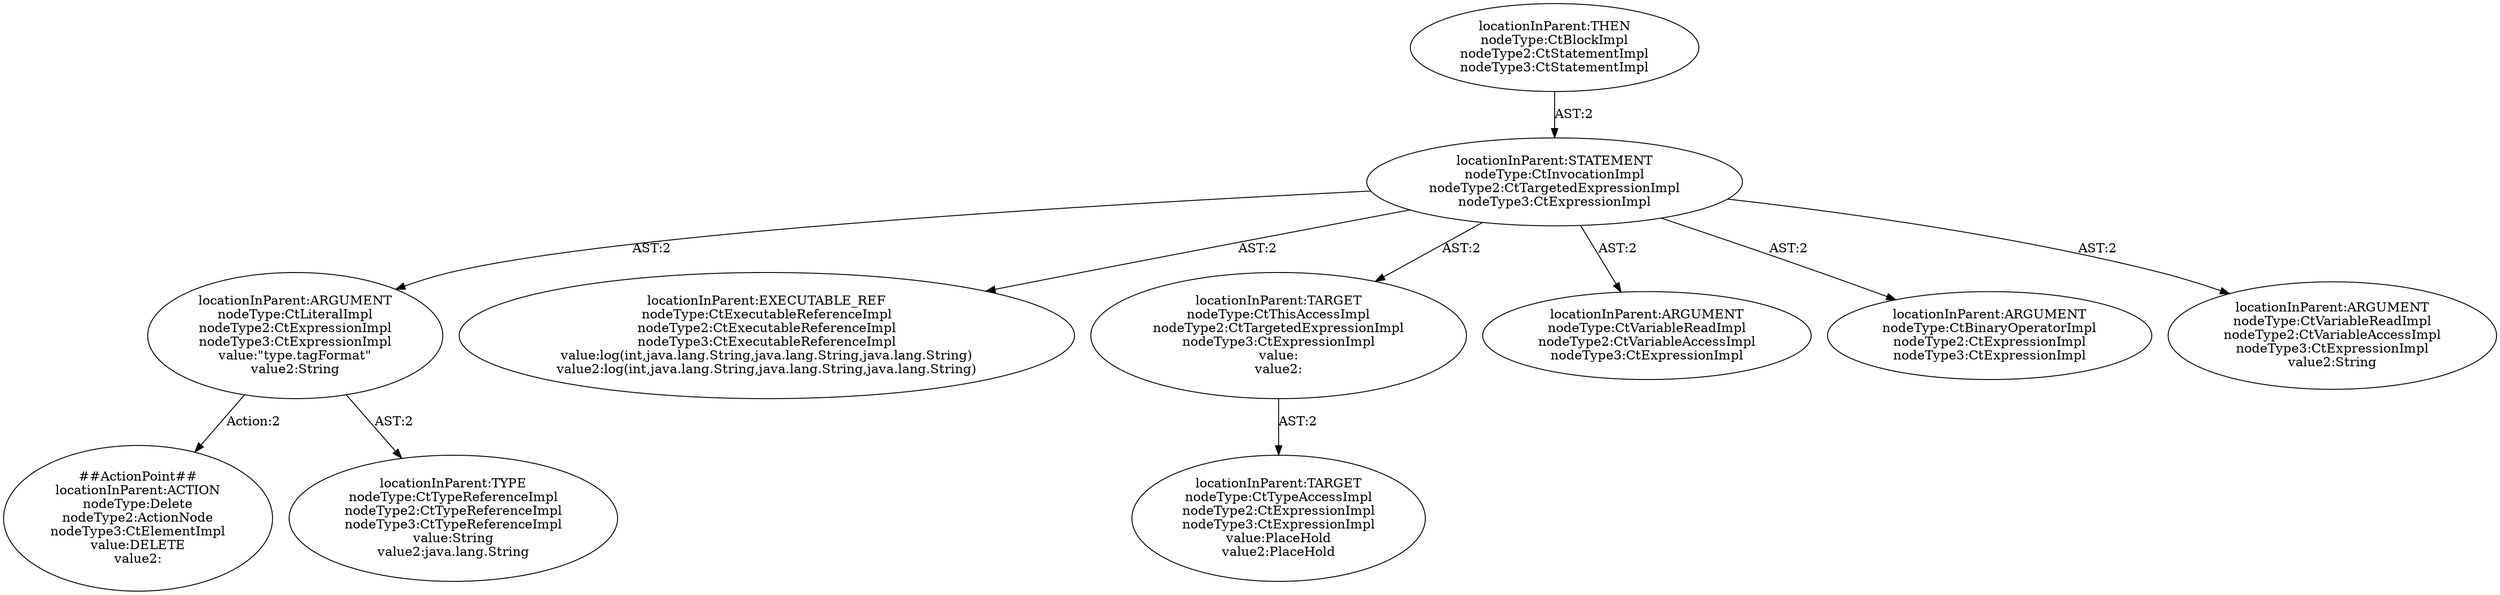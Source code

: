 digraph "Pattern" {
0 [label="##ActionPoint##
locationInParent:ACTION
nodeType:Delete
nodeType2:ActionNode
nodeType3:CtElementImpl
value:DELETE
value2:" shape=ellipse]
1 [label="locationInParent:ARGUMENT
nodeType:CtLiteralImpl
nodeType2:CtExpressionImpl
nodeType3:CtExpressionImpl
value:\"type.tagFormat\"
value2:String" shape=ellipse]
2 [label="locationInParent:THEN
nodeType:CtBlockImpl
nodeType2:CtStatementImpl
nodeType3:CtStatementImpl" shape=ellipse]
3 [label="locationInParent:STATEMENT
nodeType:CtInvocationImpl
nodeType2:CtTargetedExpressionImpl
nodeType3:CtExpressionImpl" shape=ellipse]
4 [label="locationInParent:EXECUTABLE_REF
nodeType:CtExecutableReferenceImpl
nodeType2:CtExecutableReferenceImpl
nodeType3:CtExecutableReferenceImpl
value:log(int,java.lang.String,java.lang.String,java.lang.String)
value2:log(int,java.lang.String,java.lang.String,java.lang.String)" shape=ellipse]
5 [label="locationInParent:TARGET
nodeType:CtThisAccessImpl
nodeType2:CtTargetedExpressionImpl
nodeType3:CtExpressionImpl
value:
value2:" shape=ellipse]
6 [label="locationInParent:TARGET
nodeType:CtTypeAccessImpl
nodeType2:CtExpressionImpl
nodeType3:CtExpressionImpl
value:PlaceHold
value2:PlaceHold" shape=ellipse]
7 [label="locationInParent:ARGUMENT
nodeType:CtVariableReadImpl
nodeType2:CtVariableAccessImpl
nodeType3:CtExpressionImpl" shape=ellipse]
8 [label="locationInParent:ARGUMENT
nodeType:CtBinaryOperatorImpl
nodeType2:CtExpressionImpl
nodeType3:CtExpressionImpl" shape=ellipse]
9 [label="locationInParent:ARGUMENT
nodeType:CtVariableReadImpl
nodeType2:CtVariableAccessImpl
nodeType3:CtExpressionImpl
value2:String" shape=ellipse]
10 [label="locationInParent:TYPE
nodeType:CtTypeReferenceImpl
nodeType2:CtTypeReferenceImpl
nodeType3:CtTypeReferenceImpl
value:String
value2:java.lang.String" shape=ellipse]
1 -> 0 [label="Action:2"];
1 -> 10 [label="AST:2"];
2 -> 3 [label="AST:2"];
3 -> 1 [label="AST:2"];
3 -> 5 [label="AST:2"];
3 -> 4 [label="AST:2"];
3 -> 7 [label="AST:2"];
3 -> 8 [label="AST:2"];
3 -> 9 [label="AST:2"];
5 -> 6 [label="AST:2"];
}